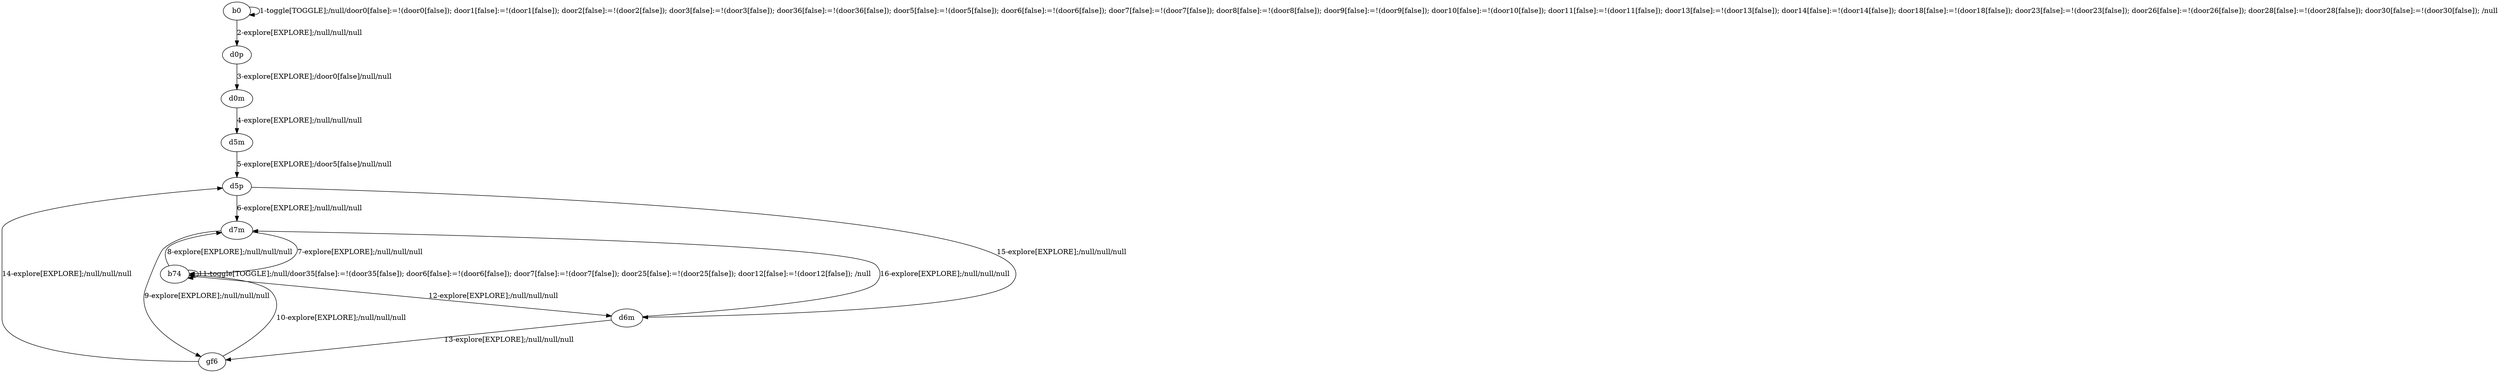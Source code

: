 # Total number of goals covered by this test: 2
# gf6 --> b74
# d6m --> gf6

digraph g {
"b0" -> "b0" [label = "1-toggle[TOGGLE];/null/door0[false]:=!(door0[false]); door1[false]:=!(door1[false]); door2[false]:=!(door2[false]); door3[false]:=!(door3[false]); door36[false]:=!(door36[false]); door5[false]:=!(door5[false]); door6[false]:=!(door6[false]); door7[false]:=!(door7[false]); door8[false]:=!(door8[false]); door9[false]:=!(door9[false]); door10[false]:=!(door10[false]); door11[false]:=!(door11[false]); door13[false]:=!(door13[false]); door14[false]:=!(door14[false]); door18[false]:=!(door18[false]); door23[false]:=!(door23[false]); door26[false]:=!(door26[false]); door28[false]:=!(door28[false]); door30[false]:=!(door30[false]); /null"];
"b0" -> "d0p" [label = "2-explore[EXPLORE];/null/null/null"];
"d0p" -> "d0m" [label = "3-explore[EXPLORE];/door0[false]/null/null"];
"d0m" -> "d5m" [label = "4-explore[EXPLORE];/null/null/null"];
"d5m" -> "d5p" [label = "5-explore[EXPLORE];/door5[false]/null/null"];
"d5p" -> "d7m" [label = "6-explore[EXPLORE];/null/null/null"];
"d7m" -> "b74" [label = "7-explore[EXPLORE];/null/null/null"];
"b74" -> "d7m" [label = "8-explore[EXPLORE];/null/null/null"];
"d7m" -> "gf6" [label = "9-explore[EXPLORE];/null/null/null"];
"gf6" -> "b74" [label = "10-explore[EXPLORE];/null/null/null"];
"b74" -> "b74" [label = "11-toggle[TOGGLE];/null/door35[false]:=!(door35[false]); door6[false]:=!(door6[false]); door7[false]:=!(door7[false]); door25[false]:=!(door25[false]); door12[false]:=!(door12[false]); /null"];
"b74" -> "d6m" [label = "12-explore[EXPLORE];/null/null/null"];
"d6m" -> "gf6" [label = "13-explore[EXPLORE];/null/null/null"];
"gf6" -> "d5p" [label = "14-explore[EXPLORE];/null/null/null"];
"d5p" -> "d6m" [label = "15-explore[EXPLORE];/null/null/null"];
"d6m" -> "d7m" [label = "16-explore[EXPLORE];/null/null/null"];
}